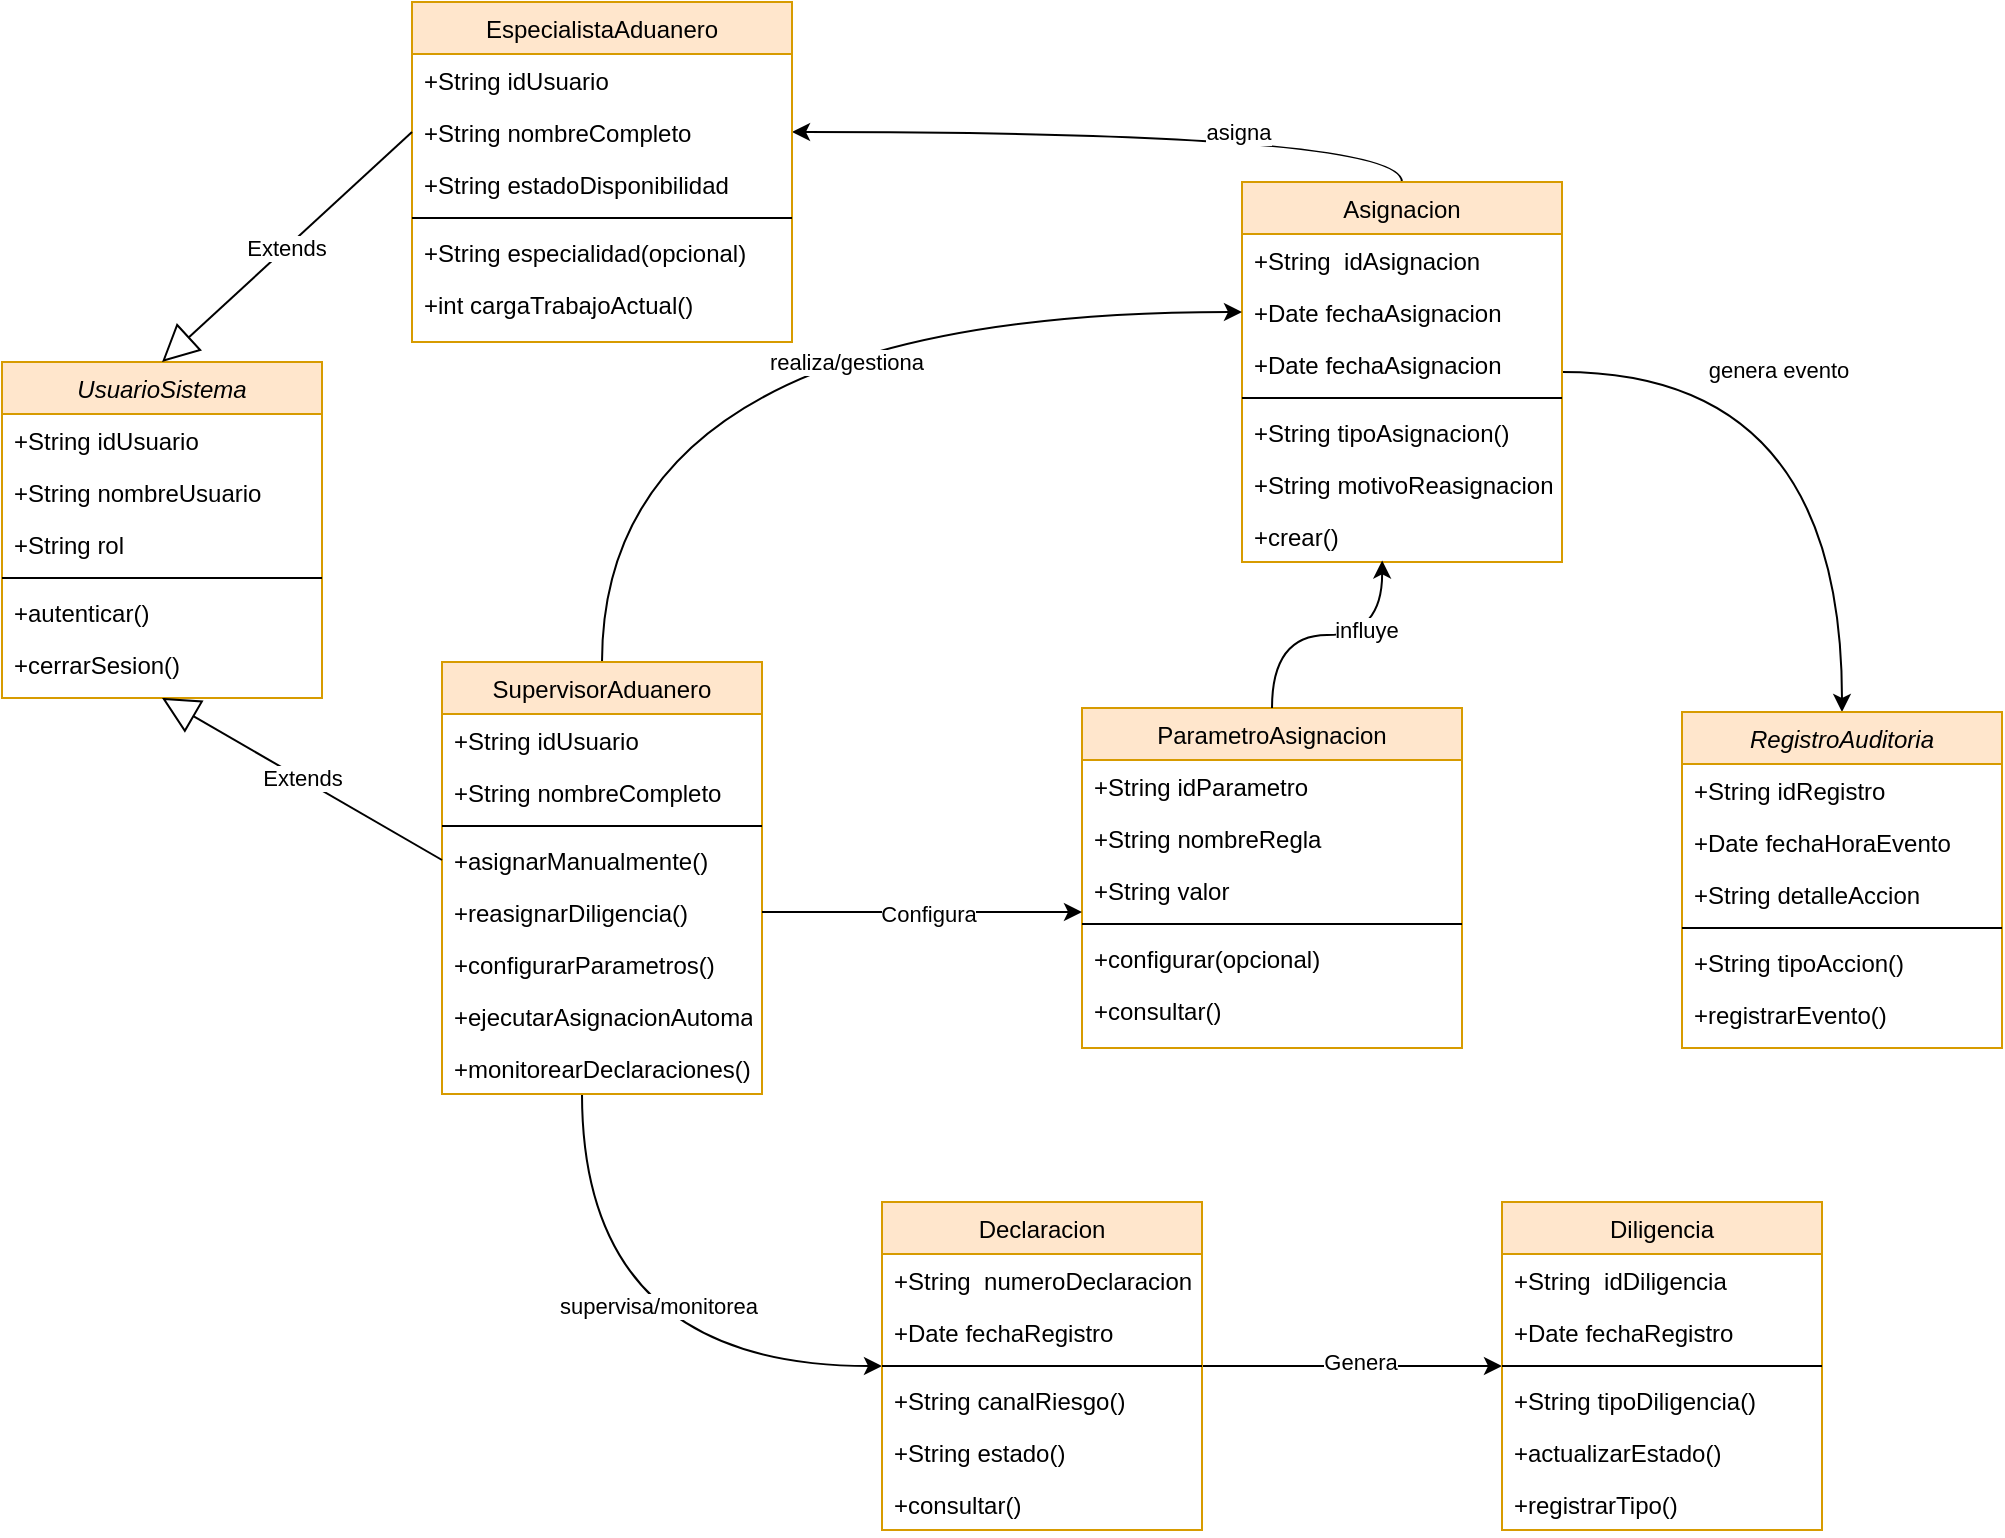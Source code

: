<mxfile version="27.0.2">
  <diagram id="C5RBs43oDa-KdzZeNtuy" name="Page-1">
    <mxGraphModel dx="1453" dy="2333" grid="1" gridSize="10" guides="1" tooltips="1" connect="1" arrows="1" fold="1" page="1" pageScale="1" pageWidth="827" pageHeight="1169" math="0" shadow="0">
      <root>
        <mxCell id="WIyWlLk6GJQsqaUBKTNV-0" />
        <mxCell id="WIyWlLk6GJQsqaUBKTNV-1" parent="WIyWlLk6GJQsqaUBKTNV-0" />
        <mxCell id="zkfFHV4jXpPFQw0GAbJ--0" value="UsuarioSistema" style="swimlane;fontStyle=2;align=center;verticalAlign=top;childLayout=stackLayout;horizontal=1;startSize=26;horizontalStack=0;resizeParent=1;resizeLast=0;collapsible=1;marginBottom=0;rounded=0;shadow=0;strokeWidth=1;spacingTop=0;spacing=2;labelBorderColor=none;fillColor=#ffe6cc;strokeColor=#d79b00;" parent="WIyWlLk6GJQsqaUBKTNV-1" vertex="1">
          <mxGeometry x="60" y="-20" width="160" height="168" as="geometry">
            <mxRectangle x="230" y="140" width="160" height="26" as="alternateBounds" />
          </mxGeometry>
        </mxCell>
        <mxCell id="zkfFHV4jXpPFQw0GAbJ--1" value="+String idUsuario" style="text;align=left;verticalAlign=top;spacingLeft=4;spacingRight=4;overflow=hidden;rotatable=0;points=[[0,0.5],[1,0.5]];portConstraint=eastwest;" parent="zkfFHV4jXpPFQw0GAbJ--0" vertex="1">
          <mxGeometry y="26" width="160" height="26" as="geometry" />
        </mxCell>
        <mxCell id="zkfFHV4jXpPFQw0GAbJ--2" value="+String nombreUsuario" style="text;align=left;verticalAlign=top;spacingLeft=4;spacingRight=4;overflow=hidden;rotatable=0;points=[[0,0.5],[1,0.5]];portConstraint=eastwest;rounded=0;shadow=0;html=0;" parent="zkfFHV4jXpPFQw0GAbJ--0" vertex="1">
          <mxGeometry y="52" width="160" height="26" as="geometry" />
        </mxCell>
        <mxCell id="zkfFHV4jXpPFQw0GAbJ--3" value="+String rol" style="text;align=left;verticalAlign=top;spacingLeft=4;spacingRight=4;overflow=hidden;rotatable=0;points=[[0,0.5],[1,0.5]];portConstraint=eastwest;rounded=0;shadow=0;html=0;" parent="zkfFHV4jXpPFQw0GAbJ--0" vertex="1">
          <mxGeometry y="78" width="160" height="26" as="geometry" />
        </mxCell>
        <mxCell id="zkfFHV4jXpPFQw0GAbJ--4" value="" style="line;html=1;strokeWidth=1;align=left;verticalAlign=middle;spacingTop=-1;spacingLeft=3;spacingRight=3;rotatable=0;labelPosition=right;points=[];portConstraint=eastwest;" parent="zkfFHV4jXpPFQw0GAbJ--0" vertex="1">
          <mxGeometry y="104" width="160" height="8" as="geometry" />
        </mxCell>
        <mxCell id="zkfFHV4jXpPFQw0GAbJ--5" value="+autenticar()" style="text;align=left;verticalAlign=top;spacingLeft=4;spacingRight=4;overflow=hidden;rotatable=0;points=[[0,0.5],[1,0.5]];portConstraint=eastwest;" parent="zkfFHV4jXpPFQw0GAbJ--0" vertex="1">
          <mxGeometry y="112" width="160" height="26" as="geometry" />
        </mxCell>
        <mxCell id="1ZDtfkC90p80FvmG4qQM-1" value="+cerrarSesion()" style="text;align=left;verticalAlign=top;spacingLeft=4;spacingRight=4;overflow=hidden;rotatable=0;points=[[0,0.5],[1,0.5]];portConstraint=eastwest;" vertex="1" parent="zkfFHV4jXpPFQw0GAbJ--0">
          <mxGeometry y="138" width="160" height="26" as="geometry" />
        </mxCell>
        <mxCell id="1ZDtfkC90p80FvmG4qQM-65" style="edgeStyle=orthogonalEdgeStyle;rounded=0;orthogonalLoop=1;jettySize=auto;html=1;entryX=1;entryY=0.5;entryDx=0;entryDy=0;curved=1;" edge="1" parent="WIyWlLk6GJQsqaUBKTNV-1" source="zkfFHV4jXpPFQw0GAbJ--6" target="1ZDtfkC90p80FvmG4qQM-7">
          <mxGeometry relative="1" as="geometry" />
        </mxCell>
        <mxCell id="1ZDtfkC90p80FvmG4qQM-66" value="asigna" style="edgeLabel;html=1;align=center;verticalAlign=middle;resizable=0;points=[];" vertex="1" connectable="0" parent="1ZDtfkC90p80FvmG4qQM-65">
          <mxGeometry x="-0.348" relative="1" as="geometry">
            <mxPoint as="offset" />
          </mxGeometry>
        </mxCell>
        <mxCell id="1ZDtfkC90p80FvmG4qQM-68" style="edgeStyle=orthogonalEdgeStyle;rounded=0;orthogonalLoop=1;jettySize=auto;html=1;entryX=0.5;entryY=0;entryDx=0;entryDy=0;curved=1;" edge="1" parent="WIyWlLk6GJQsqaUBKTNV-1" source="zkfFHV4jXpPFQw0GAbJ--6" target="1ZDtfkC90p80FvmG4qQM-24">
          <mxGeometry relative="1" as="geometry" />
        </mxCell>
        <mxCell id="1ZDtfkC90p80FvmG4qQM-69" value="genera evento" style="edgeLabel;html=1;align=center;verticalAlign=middle;resizable=0;points=[];" vertex="1" connectable="0" parent="1ZDtfkC90p80FvmG4qQM-68">
          <mxGeometry x="-0.304" y="1" relative="1" as="geometry">
            <mxPoint as="offset" />
          </mxGeometry>
        </mxCell>
        <mxCell id="zkfFHV4jXpPFQw0GAbJ--6" value="Asignacion" style="swimlane;fontStyle=0;align=center;verticalAlign=top;childLayout=stackLayout;horizontal=1;startSize=26;horizontalStack=0;resizeParent=1;resizeLast=0;collapsible=1;marginBottom=0;rounded=0;shadow=0;strokeWidth=1;fillColor=#ffe6cc;strokeColor=#d79b00;" parent="WIyWlLk6GJQsqaUBKTNV-1" vertex="1">
          <mxGeometry x="680" y="-110" width="160" height="190" as="geometry">
            <mxRectangle x="130" y="380" width="160" height="26" as="alternateBounds" />
          </mxGeometry>
        </mxCell>
        <mxCell id="zkfFHV4jXpPFQw0GAbJ--7" value="+String  idAsignacion&#xa;" style="text;align=left;verticalAlign=top;spacingLeft=4;spacingRight=4;overflow=hidden;rotatable=0;points=[[0,0.5],[1,0.5]];portConstraint=eastwest;" parent="zkfFHV4jXpPFQw0GAbJ--6" vertex="1">
          <mxGeometry y="26" width="160" height="26" as="geometry" />
        </mxCell>
        <mxCell id="zkfFHV4jXpPFQw0GAbJ--8" value="+Date fechaAsignacion&#xa;" style="text;align=left;verticalAlign=top;spacingLeft=4;spacingRight=4;overflow=hidden;rotatable=0;points=[[0,0.5],[1,0.5]];portConstraint=eastwest;rounded=0;shadow=0;html=0;" parent="zkfFHV4jXpPFQw0GAbJ--6" vertex="1">
          <mxGeometry y="52" width="160" height="26" as="geometry" />
        </mxCell>
        <mxCell id="1ZDtfkC90p80FvmG4qQM-67" value="+Date fechaAsignacion&#xa;" style="text;align=left;verticalAlign=top;spacingLeft=4;spacingRight=4;overflow=hidden;rotatable=0;points=[[0,0.5],[1,0.5]];portConstraint=eastwest;rounded=0;shadow=0;html=0;" vertex="1" parent="zkfFHV4jXpPFQw0GAbJ--6">
          <mxGeometry y="78" width="160" height="26" as="geometry" />
        </mxCell>
        <mxCell id="zkfFHV4jXpPFQw0GAbJ--9" value="" style="line;html=1;strokeWidth=1;align=left;verticalAlign=middle;spacingTop=-1;spacingLeft=3;spacingRight=3;rotatable=0;labelPosition=right;points=[];portConstraint=eastwest;" parent="zkfFHV4jXpPFQw0GAbJ--6" vertex="1">
          <mxGeometry y="104" width="160" height="8" as="geometry" />
        </mxCell>
        <mxCell id="zkfFHV4jXpPFQw0GAbJ--11" value="+String tipoAsignacion()" style="text;align=left;verticalAlign=top;spacingLeft=4;spacingRight=4;overflow=hidden;rotatable=0;points=[[0,0.5],[1,0.5]];portConstraint=eastwest;" parent="zkfFHV4jXpPFQw0GAbJ--6" vertex="1">
          <mxGeometry y="112" width="160" height="26" as="geometry" />
        </mxCell>
        <mxCell id="1ZDtfkC90p80FvmG4qQM-22" value="+String motivoReasignacion()" style="text;align=left;verticalAlign=top;spacingLeft=4;spacingRight=4;overflow=hidden;rotatable=0;points=[[0,0.5],[1,0.5]];portConstraint=eastwest;" vertex="1" parent="zkfFHV4jXpPFQw0GAbJ--6">
          <mxGeometry y="138" width="160" height="26" as="geometry" />
        </mxCell>
        <mxCell id="1ZDtfkC90p80FvmG4qQM-23" value="+crear()" style="text;align=left;verticalAlign=top;spacingLeft=4;spacingRight=4;overflow=hidden;rotatable=0;points=[[0,0.5],[1,0.5]];portConstraint=eastwest;" vertex="1" parent="zkfFHV4jXpPFQw0GAbJ--6">
          <mxGeometry y="164" width="160" height="26" as="geometry" />
        </mxCell>
        <mxCell id="1ZDtfkC90p80FvmG4qQM-57" style="edgeStyle=orthogonalEdgeStyle;rounded=0;orthogonalLoop=1;jettySize=auto;html=1;entryX=0;entryY=0.5;entryDx=0;entryDy=0;curved=1;" edge="1" parent="WIyWlLk6GJQsqaUBKTNV-1" source="zkfFHV4jXpPFQw0GAbJ--17" target="1ZDtfkC90p80FvmG4qQM-38">
          <mxGeometry relative="1" as="geometry">
            <Array as="points">
              <mxPoint x="350" y="482" />
            </Array>
          </mxGeometry>
        </mxCell>
        <mxCell id="1ZDtfkC90p80FvmG4qQM-58" value="supervisa/monitorea" style="edgeLabel;html=1;align=center;verticalAlign=middle;resizable=0;points=[];" vertex="1" connectable="0" parent="1ZDtfkC90p80FvmG4qQM-57">
          <mxGeometry x="0.212" y="30" relative="1" as="geometry">
            <mxPoint as="offset" />
          </mxGeometry>
        </mxCell>
        <mxCell id="1ZDtfkC90p80FvmG4qQM-61" style="edgeStyle=orthogonalEdgeStyle;rounded=0;orthogonalLoop=1;jettySize=auto;html=1;entryX=0;entryY=0.5;entryDx=0;entryDy=0;curved=1;" edge="1" parent="WIyWlLk6GJQsqaUBKTNV-1" source="zkfFHV4jXpPFQw0GAbJ--17" target="zkfFHV4jXpPFQw0GAbJ--8">
          <mxGeometry relative="1" as="geometry" />
        </mxCell>
        <mxCell id="1ZDtfkC90p80FvmG4qQM-62" value="realiza/gestiona" style="edgeLabel;html=1;align=center;verticalAlign=middle;resizable=0;points=[];" vertex="1" connectable="0" parent="1ZDtfkC90p80FvmG4qQM-61">
          <mxGeometry x="0.197" y="-25" relative="1" as="geometry">
            <mxPoint as="offset" />
          </mxGeometry>
        </mxCell>
        <mxCell id="zkfFHV4jXpPFQw0GAbJ--17" value="SupervisorAduanero" style="swimlane;fontStyle=0;align=center;verticalAlign=top;childLayout=stackLayout;horizontal=1;startSize=26;horizontalStack=0;resizeParent=1;resizeLast=0;collapsible=1;marginBottom=0;rounded=0;shadow=0;strokeWidth=1;fillColor=#ffe6cc;strokeColor=#d79b00;" parent="WIyWlLk6GJQsqaUBKTNV-1" vertex="1">
          <mxGeometry x="280" y="130" width="160" height="216" as="geometry">
            <mxRectangle x="550" y="140" width="160" height="26" as="alternateBounds" />
          </mxGeometry>
        </mxCell>
        <mxCell id="zkfFHV4jXpPFQw0GAbJ--18" value="+String idUsuario" style="text;align=left;verticalAlign=top;spacingLeft=4;spacingRight=4;overflow=hidden;rotatable=0;points=[[0,0.5],[1,0.5]];portConstraint=eastwest;" parent="zkfFHV4jXpPFQw0GAbJ--17" vertex="1">
          <mxGeometry y="26" width="160" height="26" as="geometry" />
        </mxCell>
        <mxCell id="zkfFHV4jXpPFQw0GAbJ--19" value="+String nombreCompleto" style="text;align=left;verticalAlign=top;spacingLeft=4;spacingRight=4;overflow=hidden;rotatable=0;points=[[0,0.5],[1,0.5]];portConstraint=eastwest;rounded=0;shadow=0;html=0;" parent="zkfFHV4jXpPFQw0GAbJ--17" vertex="1">
          <mxGeometry y="52" width="160" height="26" as="geometry" />
        </mxCell>
        <mxCell id="zkfFHV4jXpPFQw0GAbJ--23" value="" style="line;html=1;strokeWidth=1;align=left;verticalAlign=middle;spacingTop=-1;spacingLeft=3;spacingRight=3;rotatable=0;labelPosition=right;points=[];portConstraint=eastwest;" parent="zkfFHV4jXpPFQw0GAbJ--17" vertex="1">
          <mxGeometry y="78" width="160" height="8" as="geometry" />
        </mxCell>
        <mxCell id="zkfFHV4jXpPFQw0GAbJ--24" value="+asignarManualmente()" style="text;align=left;verticalAlign=top;spacingLeft=4;spacingRight=4;overflow=hidden;rotatable=0;points=[[0,0.5],[1,0.5]];portConstraint=eastwest;" parent="zkfFHV4jXpPFQw0GAbJ--17" vertex="1">
          <mxGeometry y="86" width="160" height="26" as="geometry" />
        </mxCell>
        <mxCell id="zkfFHV4jXpPFQw0GAbJ--25" value="+reasignarDiligencia()" style="text;align=left;verticalAlign=top;spacingLeft=4;spacingRight=4;overflow=hidden;rotatable=0;points=[[0,0.5],[1,0.5]];portConstraint=eastwest;" parent="zkfFHV4jXpPFQw0GAbJ--17" vertex="1">
          <mxGeometry y="112" width="160" height="26" as="geometry" />
        </mxCell>
        <mxCell id="1ZDtfkC90p80FvmG4qQM-2" value="+configurarParametros()" style="text;align=left;verticalAlign=top;spacingLeft=4;spacingRight=4;overflow=hidden;rotatable=0;points=[[0,0.5],[1,0.5]];portConstraint=eastwest;" vertex="1" parent="zkfFHV4jXpPFQw0GAbJ--17">
          <mxGeometry y="138" width="160" height="26" as="geometry" />
        </mxCell>
        <mxCell id="1ZDtfkC90p80FvmG4qQM-3" value="+ejecutarAsignacionAutomatica()" style="text;align=left;verticalAlign=top;spacingLeft=4;spacingRight=4;overflow=hidden;rotatable=0;points=[[0,0.5],[1,0.5]];portConstraint=eastwest;" vertex="1" parent="zkfFHV4jXpPFQw0GAbJ--17">
          <mxGeometry y="164" width="160" height="26" as="geometry" />
        </mxCell>
        <mxCell id="1ZDtfkC90p80FvmG4qQM-4" value="+monitorearDeclaraciones()" style="text;align=left;verticalAlign=top;spacingLeft=4;spacingRight=4;overflow=hidden;rotatable=0;points=[[0,0.5],[1,0.5]];portConstraint=eastwest;" vertex="1" parent="zkfFHV4jXpPFQw0GAbJ--17">
          <mxGeometry y="190" width="160" height="26" as="geometry" />
        </mxCell>
        <mxCell id="1ZDtfkC90p80FvmG4qQM-5" value="EspecialistaAduanero" style="swimlane;fontStyle=0;align=center;verticalAlign=top;childLayout=stackLayout;horizontal=1;startSize=26;horizontalStack=0;resizeParent=1;resizeLast=0;collapsible=1;marginBottom=0;rounded=0;shadow=0;strokeWidth=1;fillColor=#ffe6cc;strokeColor=#d79b00;" vertex="1" parent="WIyWlLk6GJQsqaUBKTNV-1">
          <mxGeometry x="265" y="-200" width="190" height="170" as="geometry">
            <mxRectangle x="550" y="140" width="160" height="26" as="alternateBounds" />
          </mxGeometry>
        </mxCell>
        <mxCell id="1ZDtfkC90p80FvmG4qQM-6" value="+String idUsuario" style="text;align=left;verticalAlign=top;spacingLeft=4;spacingRight=4;overflow=hidden;rotatable=0;points=[[0,0.5],[1,0.5]];portConstraint=eastwest;" vertex="1" parent="1ZDtfkC90p80FvmG4qQM-5">
          <mxGeometry y="26" width="190" height="26" as="geometry" />
        </mxCell>
        <mxCell id="1ZDtfkC90p80FvmG4qQM-7" value="+String nombreCompleto" style="text;align=left;verticalAlign=top;spacingLeft=4;spacingRight=4;overflow=hidden;rotatable=0;points=[[0,0.5],[1,0.5]];portConstraint=eastwest;rounded=0;shadow=0;html=0;" vertex="1" parent="1ZDtfkC90p80FvmG4qQM-5">
          <mxGeometry y="52" width="190" height="26" as="geometry" />
        </mxCell>
        <mxCell id="1ZDtfkC90p80FvmG4qQM-14" value="+String estadoDisponibilidad" style="text;align=left;verticalAlign=top;spacingLeft=4;spacingRight=4;overflow=hidden;rotatable=0;points=[[0,0.5],[1,0.5]];portConstraint=eastwest;rounded=0;shadow=0;html=0;" vertex="1" parent="1ZDtfkC90p80FvmG4qQM-5">
          <mxGeometry y="78" width="190" height="26" as="geometry" />
        </mxCell>
        <mxCell id="1ZDtfkC90p80FvmG4qQM-8" value="" style="line;html=1;strokeWidth=1;align=left;verticalAlign=middle;spacingTop=-1;spacingLeft=3;spacingRight=3;rotatable=0;labelPosition=right;points=[];portConstraint=eastwest;" vertex="1" parent="1ZDtfkC90p80FvmG4qQM-5">
          <mxGeometry y="104" width="190" height="8" as="geometry" />
        </mxCell>
        <mxCell id="1ZDtfkC90p80FvmG4qQM-9" value="+String especialidad(opcional)" style="text;align=left;verticalAlign=top;spacingLeft=4;spacingRight=4;overflow=hidden;rotatable=0;points=[[0,0.5],[1,0.5]];portConstraint=eastwest;" vertex="1" parent="1ZDtfkC90p80FvmG4qQM-5">
          <mxGeometry y="112" width="190" height="26" as="geometry" />
        </mxCell>
        <mxCell id="1ZDtfkC90p80FvmG4qQM-10" value="+int cargaTrabajoActual()" style="text;align=left;verticalAlign=top;spacingLeft=4;spacingRight=4;overflow=hidden;rotatable=0;points=[[0,0.5],[1,0.5]];portConstraint=eastwest;" vertex="1" parent="1ZDtfkC90p80FvmG4qQM-5">
          <mxGeometry y="138" width="190" height="26" as="geometry" />
        </mxCell>
        <mxCell id="1ZDtfkC90p80FvmG4qQM-24" value="RegistroAuditoria" style="swimlane;fontStyle=2;align=center;verticalAlign=top;childLayout=stackLayout;horizontal=1;startSize=26;horizontalStack=0;resizeParent=1;resizeLast=0;collapsible=1;marginBottom=0;rounded=0;shadow=0;strokeWidth=1;spacingTop=0;spacing=2;labelBorderColor=none;fillColor=#ffe6cc;strokeColor=#d79b00;" vertex="1" parent="WIyWlLk6GJQsqaUBKTNV-1">
          <mxGeometry x="900" y="155" width="160" height="168" as="geometry">
            <mxRectangle x="230" y="140" width="160" height="26" as="alternateBounds" />
          </mxGeometry>
        </mxCell>
        <mxCell id="1ZDtfkC90p80FvmG4qQM-25" value="+String idRegistro" style="text;align=left;verticalAlign=top;spacingLeft=4;spacingRight=4;overflow=hidden;rotatable=0;points=[[0,0.5],[1,0.5]];portConstraint=eastwest;" vertex="1" parent="1ZDtfkC90p80FvmG4qQM-24">
          <mxGeometry y="26" width="160" height="26" as="geometry" />
        </mxCell>
        <mxCell id="1ZDtfkC90p80FvmG4qQM-26" value="+Date fechaHoraEvento" style="text;align=left;verticalAlign=top;spacingLeft=4;spacingRight=4;overflow=hidden;rotatable=0;points=[[0,0.5],[1,0.5]];portConstraint=eastwest;rounded=0;shadow=0;html=0;" vertex="1" parent="1ZDtfkC90p80FvmG4qQM-24">
          <mxGeometry y="52" width="160" height="26" as="geometry" />
        </mxCell>
        <mxCell id="1ZDtfkC90p80FvmG4qQM-27" value="+String detalleAccion" style="text;align=left;verticalAlign=top;spacingLeft=4;spacingRight=4;overflow=hidden;rotatable=0;points=[[0,0.5],[1,0.5]];portConstraint=eastwest;rounded=0;shadow=0;html=0;" vertex="1" parent="1ZDtfkC90p80FvmG4qQM-24">
          <mxGeometry y="78" width="160" height="26" as="geometry" />
        </mxCell>
        <mxCell id="1ZDtfkC90p80FvmG4qQM-28" value="" style="line;html=1;strokeWidth=1;align=left;verticalAlign=middle;spacingTop=-1;spacingLeft=3;spacingRight=3;rotatable=0;labelPosition=right;points=[];portConstraint=eastwest;" vertex="1" parent="1ZDtfkC90p80FvmG4qQM-24">
          <mxGeometry y="104" width="160" height="8" as="geometry" />
        </mxCell>
        <mxCell id="1ZDtfkC90p80FvmG4qQM-29" value="+String tipoAccion()" style="text;align=left;verticalAlign=top;spacingLeft=4;spacingRight=4;overflow=hidden;rotatable=0;points=[[0,0.5],[1,0.5]];portConstraint=eastwest;" vertex="1" parent="1ZDtfkC90p80FvmG4qQM-24">
          <mxGeometry y="112" width="160" height="26" as="geometry" />
        </mxCell>
        <mxCell id="1ZDtfkC90p80FvmG4qQM-30" value="+registrarEvento()" style="text;align=left;verticalAlign=top;spacingLeft=4;spacingRight=4;overflow=hidden;rotatable=0;points=[[0,0.5],[1,0.5]];portConstraint=eastwest;" vertex="1" parent="1ZDtfkC90p80FvmG4qQM-24">
          <mxGeometry y="138" width="160" height="26" as="geometry" />
        </mxCell>
        <mxCell id="1ZDtfkC90p80FvmG4qQM-31" value="ParametroAsignacion" style="swimlane;fontStyle=0;align=center;verticalAlign=top;childLayout=stackLayout;horizontal=1;startSize=26;horizontalStack=0;resizeParent=1;resizeLast=0;collapsible=1;marginBottom=0;rounded=0;shadow=0;strokeWidth=1;fillColor=#ffe6cc;strokeColor=#d79b00;" vertex="1" parent="WIyWlLk6GJQsqaUBKTNV-1">
          <mxGeometry x="600" y="153" width="190" height="170" as="geometry">
            <mxRectangle x="550" y="140" width="160" height="26" as="alternateBounds" />
          </mxGeometry>
        </mxCell>
        <mxCell id="1ZDtfkC90p80FvmG4qQM-32" value="+String idParametro" style="text;align=left;verticalAlign=top;spacingLeft=4;spacingRight=4;overflow=hidden;rotatable=0;points=[[0,0.5],[1,0.5]];portConstraint=eastwest;" vertex="1" parent="1ZDtfkC90p80FvmG4qQM-31">
          <mxGeometry y="26" width="190" height="26" as="geometry" />
        </mxCell>
        <mxCell id="1ZDtfkC90p80FvmG4qQM-33" value="+String nombreRegla" style="text;align=left;verticalAlign=top;spacingLeft=4;spacingRight=4;overflow=hidden;rotatable=0;points=[[0,0.5],[1,0.5]];portConstraint=eastwest;rounded=0;shadow=0;html=0;" vertex="1" parent="1ZDtfkC90p80FvmG4qQM-31">
          <mxGeometry y="52" width="190" height="26" as="geometry" />
        </mxCell>
        <mxCell id="1ZDtfkC90p80FvmG4qQM-34" value="+String valor" style="text;align=left;verticalAlign=top;spacingLeft=4;spacingRight=4;overflow=hidden;rotatable=0;points=[[0,0.5],[1,0.5]];portConstraint=eastwest;rounded=0;shadow=0;html=0;" vertex="1" parent="1ZDtfkC90p80FvmG4qQM-31">
          <mxGeometry y="78" width="190" height="26" as="geometry" />
        </mxCell>
        <mxCell id="1ZDtfkC90p80FvmG4qQM-35" value="" style="line;html=1;strokeWidth=1;align=left;verticalAlign=middle;spacingTop=-1;spacingLeft=3;spacingRight=3;rotatable=0;labelPosition=right;points=[];portConstraint=eastwest;" vertex="1" parent="1ZDtfkC90p80FvmG4qQM-31">
          <mxGeometry y="104" width="190" height="8" as="geometry" />
        </mxCell>
        <mxCell id="1ZDtfkC90p80FvmG4qQM-36" value="+configurar(opcional)" style="text;align=left;verticalAlign=top;spacingLeft=4;spacingRight=4;overflow=hidden;rotatable=0;points=[[0,0.5],[1,0.5]];portConstraint=eastwest;" vertex="1" parent="1ZDtfkC90p80FvmG4qQM-31">
          <mxGeometry y="112" width="190" height="26" as="geometry" />
        </mxCell>
        <mxCell id="1ZDtfkC90p80FvmG4qQM-37" value="+consultar()" style="text;align=left;verticalAlign=top;spacingLeft=4;spacingRight=4;overflow=hidden;rotatable=0;points=[[0,0.5],[1,0.5]];portConstraint=eastwest;" vertex="1" parent="1ZDtfkC90p80FvmG4qQM-31">
          <mxGeometry y="138" width="190" height="26" as="geometry" />
        </mxCell>
        <mxCell id="1ZDtfkC90p80FvmG4qQM-59" style="edgeStyle=orthogonalEdgeStyle;rounded=0;orthogonalLoop=1;jettySize=auto;html=1;" edge="1" parent="WIyWlLk6GJQsqaUBKTNV-1" source="1ZDtfkC90p80FvmG4qQM-38" target="1ZDtfkC90p80FvmG4qQM-48">
          <mxGeometry relative="1" as="geometry" />
        </mxCell>
        <mxCell id="1ZDtfkC90p80FvmG4qQM-60" value="Genera" style="edgeLabel;html=1;align=center;verticalAlign=middle;resizable=0;points=[];" vertex="1" connectable="0" parent="1ZDtfkC90p80FvmG4qQM-59">
          <mxGeometry x="0.052" y="2" relative="1" as="geometry">
            <mxPoint as="offset" />
          </mxGeometry>
        </mxCell>
        <mxCell id="1ZDtfkC90p80FvmG4qQM-38" value="Declaracion" style="swimlane;fontStyle=0;align=center;verticalAlign=top;childLayout=stackLayout;horizontal=1;startSize=26;horizontalStack=0;resizeParent=1;resizeLast=0;collapsible=1;marginBottom=0;rounded=0;shadow=0;strokeWidth=1;fillColor=#ffe6cc;strokeColor=#d79b00;" vertex="1" parent="WIyWlLk6GJQsqaUBKTNV-1">
          <mxGeometry x="500" y="400" width="160" height="164" as="geometry">
            <mxRectangle x="130" y="380" width="160" height="26" as="alternateBounds" />
          </mxGeometry>
        </mxCell>
        <mxCell id="1ZDtfkC90p80FvmG4qQM-39" value="+String  numeroDeclaracion&#xa;" style="text;align=left;verticalAlign=top;spacingLeft=4;spacingRight=4;overflow=hidden;rotatable=0;points=[[0,0.5],[1,0.5]];portConstraint=eastwest;" vertex="1" parent="1ZDtfkC90p80FvmG4qQM-38">
          <mxGeometry y="26" width="160" height="26" as="geometry" />
        </mxCell>
        <mxCell id="1ZDtfkC90p80FvmG4qQM-40" value="+Date fechaRegistro" style="text;align=left;verticalAlign=top;spacingLeft=4;spacingRight=4;overflow=hidden;rotatable=0;points=[[0,0.5],[1,0.5]];portConstraint=eastwest;rounded=0;shadow=0;html=0;" vertex="1" parent="1ZDtfkC90p80FvmG4qQM-38">
          <mxGeometry y="52" width="160" height="26" as="geometry" />
        </mxCell>
        <mxCell id="1ZDtfkC90p80FvmG4qQM-41" value="" style="line;html=1;strokeWidth=1;align=left;verticalAlign=middle;spacingTop=-1;spacingLeft=3;spacingRight=3;rotatable=0;labelPosition=right;points=[];portConstraint=eastwest;" vertex="1" parent="1ZDtfkC90p80FvmG4qQM-38">
          <mxGeometry y="78" width="160" height="8" as="geometry" />
        </mxCell>
        <mxCell id="1ZDtfkC90p80FvmG4qQM-42" value="+String canalRiesgo()" style="text;align=left;verticalAlign=top;spacingLeft=4;spacingRight=4;overflow=hidden;rotatable=0;points=[[0,0.5],[1,0.5]];portConstraint=eastwest;" vertex="1" parent="1ZDtfkC90p80FvmG4qQM-38">
          <mxGeometry y="86" width="160" height="26" as="geometry" />
        </mxCell>
        <mxCell id="1ZDtfkC90p80FvmG4qQM-43" value="+String estado()" style="text;align=left;verticalAlign=top;spacingLeft=4;spacingRight=4;overflow=hidden;rotatable=0;points=[[0,0.5],[1,0.5]];portConstraint=eastwest;" vertex="1" parent="1ZDtfkC90p80FvmG4qQM-38">
          <mxGeometry y="112" width="160" height="26" as="geometry" />
        </mxCell>
        <mxCell id="1ZDtfkC90p80FvmG4qQM-44" value="+consultar()" style="text;align=left;verticalAlign=top;spacingLeft=4;spacingRight=4;overflow=hidden;rotatable=0;points=[[0,0.5],[1,0.5]];portConstraint=eastwest;" vertex="1" parent="1ZDtfkC90p80FvmG4qQM-38">
          <mxGeometry y="138" width="160" height="26" as="geometry" />
        </mxCell>
        <mxCell id="1ZDtfkC90p80FvmG4qQM-45" value="Diligencia" style="swimlane;fontStyle=0;align=center;verticalAlign=top;childLayout=stackLayout;horizontal=1;startSize=26;horizontalStack=0;resizeParent=1;resizeLast=0;collapsible=1;marginBottom=0;rounded=0;shadow=0;strokeWidth=1;fillColor=#ffe6cc;strokeColor=#d79b00;" vertex="1" parent="WIyWlLk6GJQsqaUBKTNV-1">
          <mxGeometry x="810" y="400" width="160" height="164" as="geometry">
            <mxRectangle x="130" y="380" width="160" height="26" as="alternateBounds" />
          </mxGeometry>
        </mxCell>
        <mxCell id="1ZDtfkC90p80FvmG4qQM-46" value="+String  idDiligencia&#xa;" style="text;align=left;verticalAlign=top;spacingLeft=4;spacingRight=4;overflow=hidden;rotatable=0;points=[[0,0.5],[1,0.5]];portConstraint=eastwest;" vertex="1" parent="1ZDtfkC90p80FvmG4qQM-45">
          <mxGeometry y="26" width="160" height="26" as="geometry" />
        </mxCell>
        <mxCell id="1ZDtfkC90p80FvmG4qQM-47" value="+Date fechaRegistro" style="text;align=left;verticalAlign=top;spacingLeft=4;spacingRight=4;overflow=hidden;rotatable=0;points=[[0,0.5],[1,0.5]];portConstraint=eastwest;rounded=0;shadow=0;html=0;" vertex="1" parent="1ZDtfkC90p80FvmG4qQM-45">
          <mxGeometry y="52" width="160" height="26" as="geometry" />
        </mxCell>
        <mxCell id="1ZDtfkC90p80FvmG4qQM-48" value="" style="line;html=1;strokeWidth=1;align=left;verticalAlign=middle;spacingTop=-1;spacingLeft=3;spacingRight=3;rotatable=0;labelPosition=right;points=[];portConstraint=eastwest;" vertex="1" parent="1ZDtfkC90p80FvmG4qQM-45">
          <mxGeometry y="78" width="160" height="8" as="geometry" />
        </mxCell>
        <mxCell id="1ZDtfkC90p80FvmG4qQM-49" value="+String tipoDiligencia()" style="text;align=left;verticalAlign=top;spacingLeft=4;spacingRight=4;overflow=hidden;rotatable=0;points=[[0,0.5],[1,0.5]];portConstraint=eastwest;" vertex="1" parent="1ZDtfkC90p80FvmG4qQM-45">
          <mxGeometry y="86" width="160" height="26" as="geometry" />
        </mxCell>
        <mxCell id="1ZDtfkC90p80FvmG4qQM-50" value="+actualizarEstado()" style="text;align=left;verticalAlign=top;spacingLeft=4;spacingRight=4;overflow=hidden;rotatable=0;points=[[0,0.5],[1,0.5]];portConstraint=eastwest;" vertex="1" parent="1ZDtfkC90p80FvmG4qQM-45">
          <mxGeometry y="112" width="160" height="26" as="geometry" />
        </mxCell>
        <mxCell id="1ZDtfkC90p80FvmG4qQM-51" value="+registrarTipo()" style="text;align=left;verticalAlign=top;spacingLeft=4;spacingRight=4;overflow=hidden;rotatable=0;points=[[0,0.5],[1,0.5]];portConstraint=eastwest;" vertex="1" parent="1ZDtfkC90p80FvmG4qQM-45">
          <mxGeometry y="138" width="160" height="26" as="geometry" />
        </mxCell>
        <mxCell id="1ZDtfkC90p80FvmG4qQM-52" value="Extends" style="endArrow=block;endSize=16;endFill=0;html=1;rounded=0;entryX=0.5;entryY=1;entryDx=0;entryDy=0;exitX=0;exitY=0.5;exitDx=0;exitDy=0;curved=1;" edge="1" parent="WIyWlLk6GJQsqaUBKTNV-1" source="zkfFHV4jXpPFQw0GAbJ--24" target="zkfFHV4jXpPFQw0GAbJ--0">
          <mxGeometry width="160" relative="1" as="geometry">
            <mxPoint x="330" y="150" as="sourcePoint" />
            <mxPoint x="490" y="150" as="targetPoint" />
          </mxGeometry>
        </mxCell>
        <mxCell id="1ZDtfkC90p80FvmG4qQM-54" value="Extends" style="endArrow=block;endSize=16;endFill=0;html=1;rounded=0;exitX=0;exitY=0.5;exitDx=0;exitDy=0;entryX=0.5;entryY=0;entryDx=0;entryDy=0;curved=1;" edge="1" parent="WIyWlLk6GJQsqaUBKTNV-1" source="1ZDtfkC90p80FvmG4qQM-7" target="zkfFHV4jXpPFQw0GAbJ--0">
          <mxGeometry width="160" relative="1" as="geometry">
            <mxPoint x="80" y="-130" as="sourcePoint" />
            <mxPoint x="240" y="-130" as="targetPoint" />
          </mxGeometry>
        </mxCell>
        <mxCell id="1ZDtfkC90p80FvmG4qQM-55" style="edgeStyle=orthogonalEdgeStyle;rounded=0;orthogonalLoop=1;jettySize=auto;html=1;entryX=0;entryY=0.923;entryDx=0;entryDy=0;entryPerimeter=0;" edge="1" parent="WIyWlLk6GJQsqaUBKTNV-1" source="zkfFHV4jXpPFQw0GAbJ--25" target="1ZDtfkC90p80FvmG4qQM-34">
          <mxGeometry relative="1" as="geometry" />
        </mxCell>
        <mxCell id="1ZDtfkC90p80FvmG4qQM-56" value="Configura" style="edgeLabel;html=1;align=center;verticalAlign=middle;resizable=0;points=[];" vertex="1" connectable="0" parent="1ZDtfkC90p80FvmG4qQM-55">
          <mxGeometry x="0.037" y="-1" relative="1" as="geometry">
            <mxPoint as="offset" />
          </mxGeometry>
        </mxCell>
        <mxCell id="1ZDtfkC90p80FvmG4qQM-63" style="edgeStyle=orthogonalEdgeStyle;rounded=0;orthogonalLoop=1;jettySize=auto;html=1;entryX=0.438;entryY=0.97;entryDx=0;entryDy=0;entryPerimeter=0;curved=1;" edge="1" parent="WIyWlLk6GJQsqaUBKTNV-1" source="1ZDtfkC90p80FvmG4qQM-31" target="1ZDtfkC90p80FvmG4qQM-23">
          <mxGeometry relative="1" as="geometry" />
        </mxCell>
        <mxCell id="1ZDtfkC90p80FvmG4qQM-64" value="influye" style="edgeLabel;html=1;align=center;verticalAlign=middle;resizable=0;points=[];" vertex="1" connectable="0" parent="1ZDtfkC90p80FvmG4qQM-63">
          <mxGeometry x="0.455" y="8" relative="1" as="geometry">
            <mxPoint as="offset" />
          </mxGeometry>
        </mxCell>
      </root>
    </mxGraphModel>
  </diagram>
</mxfile>
